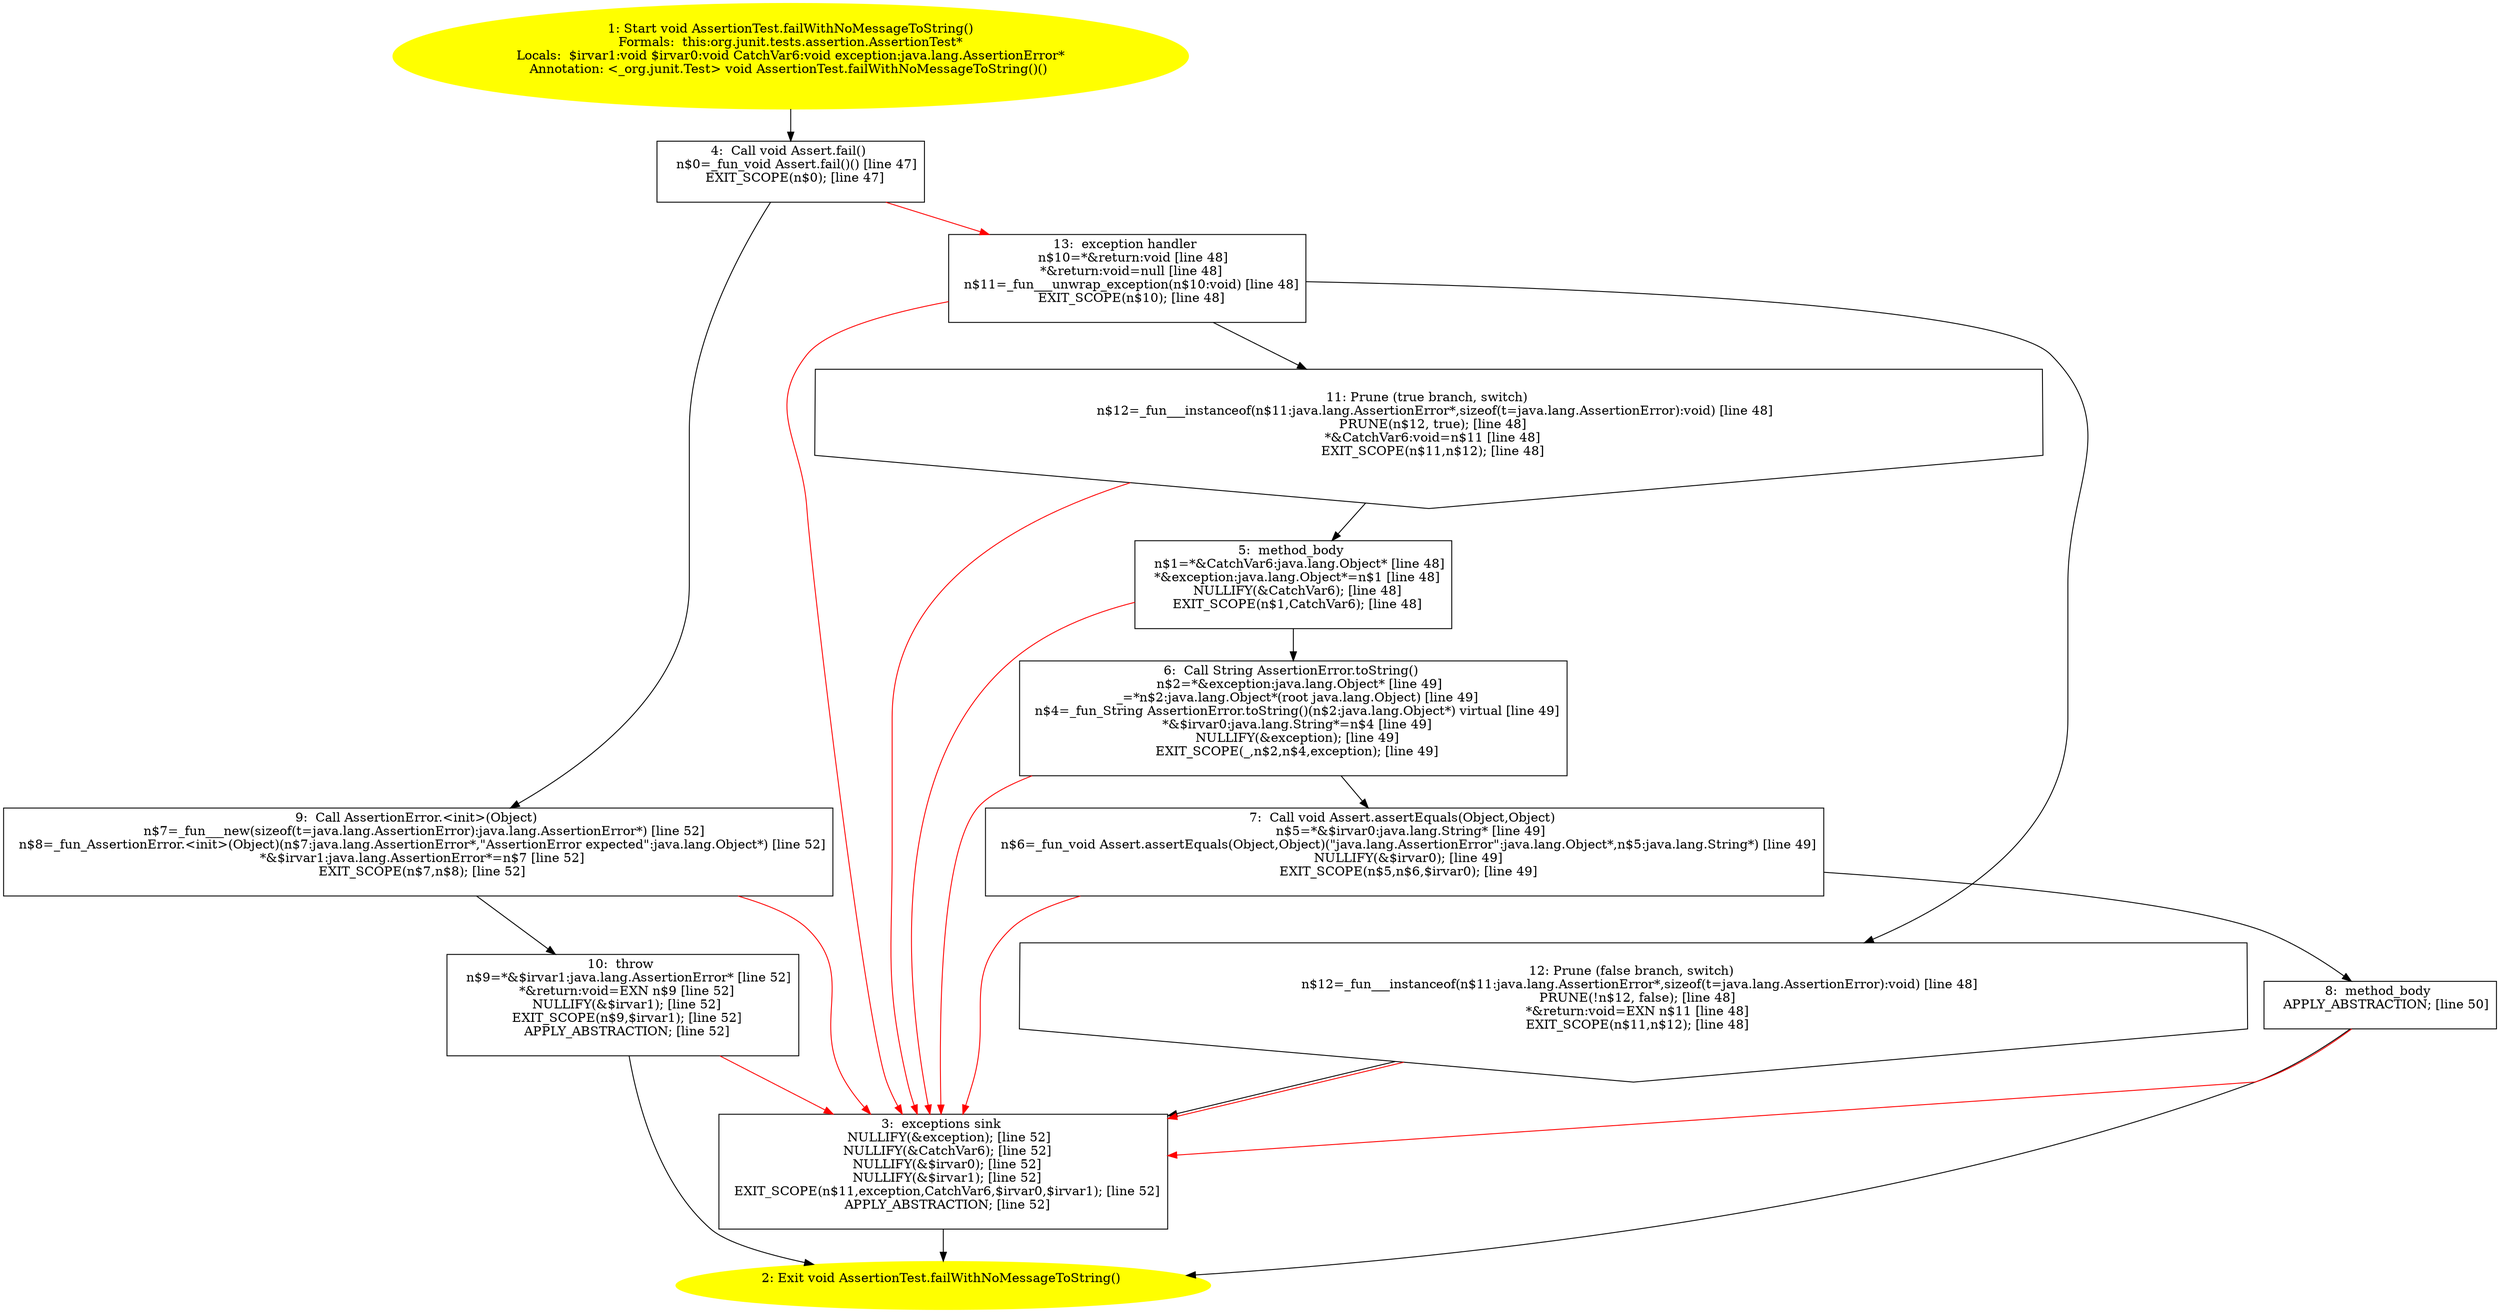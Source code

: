 /* @generated */
digraph cfg {
"org.junit.tests.assertion.AssertionTest.failWithNoMessageToString():void.203ed005228a3033329fece9e410efab_1" [label="1: Start void AssertionTest.failWithNoMessageToString()\nFormals:  this:org.junit.tests.assertion.AssertionTest*\nLocals:  $irvar1:void $irvar0:void CatchVar6:void exception:java.lang.AssertionError*\nAnnotation: <_org.junit.Test> void AssertionTest.failWithNoMessageToString()() \n  " color=yellow style=filled]
	

	 "org.junit.tests.assertion.AssertionTest.failWithNoMessageToString():void.203ed005228a3033329fece9e410efab_1" -> "org.junit.tests.assertion.AssertionTest.failWithNoMessageToString():void.203ed005228a3033329fece9e410efab_4" ;
"org.junit.tests.assertion.AssertionTest.failWithNoMessageToString():void.203ed005228a3033329fece9e410efab_2" [label="2: Exit void AssertionTest.failWithNoMessageToString() \n  " color=yellow style=filled]
	

"org.junit.tests.assertion.AssertionTest.failWithNoMessageToString():void.203ed005228a3033329fece9e410efab_3" [label="3:  exceptions sink \n   NULLIFY(&exception); [line 52]\n  NULLIFY(&CatchVar6); [line 52]\n  NULLIFY(&$irvar0); [line 52]\n  NULLIFY(&$irvar1); [line 52]\n  EXIT_SCOPE(n$11,exception,CatchVar6,$irvar0,$irvar1); [line 52]\n  APPLY_ABSTRACTION; [line 52]\n " shape="box"]
	

	 "org.junit.tests.assertion.AssertionTest.failWithNoMessageToString():void.203ed005228a3033329fece9e410efab_3" -> "org.junit.tests.assertion.AssertionTest.failWithNoMessageToString():void.203ed005228a3033329fece9e410efab_2" ;
"org.junit.tests.assertion.AssertionTest.failWithNoMessageToString():void.203ed005228a3033329fece9e410efab_4" [label="4:  Call void Assert.fail() \n   n$0=_fun_void Assert.fail()() [line 47]\n  EXIT_SCOPE(n$0); [line 47]\n " shape="box"]
	

	 "org.junit.tests.assertion.AssertionTest.failWithNoMessageToString():void.203ed005228a3033329fece9e410efab_4" -> "org.junit.tests.assertion.AssertionTest.failWithNoMessageToString():void.203ed005228a3033329fece9e410efab_9" ;
	 "org.junit.tests.assertion.AssertionTest.failWithNoMessageToString():void.203ed005228a3033329fece9e410efab_4" -> "org.junit.tests.assertion.AssertionTest.failWithNoMessageToString():void.203ed005228a3033329fece9e410efab_13" [color="red" ];
"org.junit.tests.assertion.AssertionTest.failWithNoMessageToString():void.203ed005228a3033329fece9e410efab_5" [label="5:  method_body \n   n$1=*&CatchVar6:java.lang.Object* [line 48]\n  *&exception:java.lang.Object*=n$1 [line 48]\n  NULLIFY(&CatchVar6); [line 48]\n  EXIT_SCOPE(n$1,CatchVar6); [line 48]\n " shape="box"]
	

	 "org.junit.tests.assertion.AssertionTest.failWithNoMessageToString():void.203ed005228a3033329fece9e410efab_5" -> "org.junit.tests.assertion.AssertionTest.failWithNoMessageToString():void.203ed005228a3033329fece9e410efab_6" ;
	 "org.junit.tests.assertion.AssertionTest.failWithNoMessageToString():void.203ed005228a3033329fece9e410efab_5" -> "org.junit.tests.assertion.AssertionTest.failWithNoMessageToString():void.203ed005228a3033329fece9e410efab_3" [color="red" ];
"org.junit.tests.assertion.AssertionTest.failWithNoMessageToString():void.203ed005228a3033329fece9e410efab_6" [label="6:  Call String AssertionError.toString() \n   n$2=*&exception:java.lang.Object* [line 49]\n  _=*n$2:java.lang.Object*(root java.lang.Object) [line 49]\n  n$4=_fun_String AssertionError.toString()(n$2:java.lang.Object*) virtual [line 49]\n  *&$irvar0:java.lang.String*=n$4 [line 49]\n  NULLIFY(&exception); [line 49]\n  EXIT_SCOPE(_,n$2,n$4,exception); [line 49]\n " shape="box"]
	

	 "org.junit.tests.assertion.AssertionTest.failWithNoMessageToString():void.203ed005228a3033329fece9e410efab_6" -> "org.junit.tests.assertion.AssertionTest.failWithNoMessageToString():void.203ed005228a3033329fece9e410efab_7" ;
	 "org.junit.tests.assertion.AssertionTest.failWithNoMessageToString():void.203ed005228a3033329fece9e410efab_6" -> "org.junit.tests.assertion.AssertionTest.failWithNoMessageToString():void.203ed005228a3033329fece9e410efab_3" [color="red" ];
"org.junit.tests.assertion.AssertionTest.failWithNoMessageToString():void.203ed005228a3033329fece9e410efab_7" [label="7:  Call void Assert.assertEquals(Object,Object) \n   n$5=*&$irvar0:java.lang.String* [line 49]\n  n$6=_fun_void Assert.assertEquals(Object,Object)(\"java.lang.AssertionError\":java.lang.Object*,n$5:java.lang.String*) [line 49]\n  NULLIFY(&$irvar0); [line 49]\n  EXIT_SCOPE(n$5,n$6,$irvar0); [line 49]\n " shape="box"]
	

	 "org.junit.tests.assertion.AssertionTest.failWithNoMessageToString():void.203ed005228a3033329fece9e410efab_7" -> "org.junit.tests.assertion.AssertionTest.failWithNoMessageToString():void.203ed005228a3033329fece9e410efab_8" ;
	 "org.junit.tests.assertion.AssertionTest.failWithNoMessageToString():void.203ed005228a3033329fece9e410efab_7" -> "org.junit.tests.assertion.AssertionTest.failWithNoMessageToString():void.203ed005228a3033329fece9e410efab_3" [color="red" ];
"org.junit.tests.assertion.AssertionTest.failWithNoMessageToString():void.203ed005228a3033329fece9e410efab_8" [label="8:  method_body \n   APPLY_ABSTRACTION; [line 50]\n " shape="box"]
	

	 "org.junit.tests.assertion.AssertionTest.failWithNoMessageToString():void.203ed005228a3033329fece9e410efab_8" -> "org.junit.tests.assertion.AssertionTest.failWithNoMessageToString():void.203ed005228a3033329fece9e410efab_2" ;
	 "org.junit.tests.assertion.AssertionTest.failWithNoMessageToString():void.203ed005228a3033329fece9e410efab_8" -> "org.junit.tests.assertion.AssertionTest.failWithNoMessageToString():void.203ed005228a3033329fece9e410efab_3" [color="red" ];
"org.junit.tests.assertion.AssertionTest.failWithNoMessageToString():void.203ed005228a3033329fece9e410efab_9" [label="9:  Call AssertionError.<init>(Object) \n   n$7=_fun___new(sizeof(t=java.lang.AssertionError):java.lang.AssertionError*) [line 52]\n  n$8=_fun_AssertionError.<init>(Object)(n$7:java.lang.AssertionError*,\"AssertionError expected\":java.lang.Object*) [line 52]\n  *&$irvar1:java.lang.AssertionError*=n$7 [line 52]\n  EXIT_SCOPE(n$7,n$8); [line 52]\n " shape="box"]
	

	 "org.junit.tests.assertion.AssertionTest.failWithNoMessageToString():void.203ed005228a3033329fece9e410efab_9" -> "org.junit.tests.assertion.AssertionTest.failWithNoMessageToString():void.203ed005228a3033329fece9e410efab_10" ;
	 "org.junit.tests.assertion.AssertionTest.failWithNoMessageToString():void.203ed005228a3033329fece9e410efab_9" -> "org.junit.tests.assertion.AssertionTest.failWithNoMessageToString():void.203ed005228a3033329fece9e410efab_3" [color="red" ];
"org.junit.tests.assertion.AssertionTest.failWithNoMessageToString():void.203ed005228a3033329fece9e410efab_10" [label="10:  throw \n   n$9=*&$irvar1:java.lang.AssertionError* [line 52]\n  *&return:void=EXN n$9 [line 52]\n  NULLIFY(&$irvar1); [line 52]\n  EXIT_SCOPE(n$9,$irvar1); [line 52]\n  APPLY_ABSTRACTION; [line 52]\n " shape="box"]
	

	 "org.junit.tests.assertion.AssertionTest.failWithNoMessageToString():void.203ed005228a3033329fece9e410efab_10" -> "org.junit.tests.assertion.AssertionTest.failWithNoMessageToString():void.203ed005228a3033329fece9e410efab_2" ;
	 "org.junit.tests.assertion.AssertionTest.failWithNoMessageToString():void.203ed005228a3033329fece9e410efab_10" -> "org.junit.tests.assertion.AssertionTest.failWithNoMessageToString():void.203ed005228a3033329fece9e410efab_3" [color="red" ];
"org.junit.tests.assertion.AssertionTest.failWithNoMessageToString():void.203ed005228a3033329fece9e410efab_11" [label="11: Prune (true branch, switch) \n   n$12=_fun___instanceof(n$11:java.lang.AssertionError*,sizeof(t=java.lang.AssertionError):void) [line 48]\n  PRUNE(n$12, true); [line 48]\n  *&CatchVar6:void=n$11 [line 48]\n  EXIT_SCOPE(n$11,n$12); [line 48]\n " shape="invhouse"]
	

	 "org.junit.tests.assertion.AssertionTest.failWithNoMessageToString():void.203ed005228a3033329fece9e410efab_11" -> "org.junit.tests.assertion.AssertionTest.failWithNoMessageToString():void.203ed005228a3033329fece9e410efab_5" ;
	 "org.junit.tests.assertion.AssertionTest.failWithNoMessageToString():void.203ed005228a3033329fece9e410efab_11" -> "org.junit.tests.assertion.AssertionTest.failWithNoMessageToString():void.203ed005228a3033329fece9e410efab_3" [color="red" ];
"org.junit.tests.assertion.AssertionTest.failWithNoMessageToString():void.203ed005228a3033329fece9e410efab_12" [label="12: Prune (false branch, switch) \n   n$12=_fun___instanceof(n$11:java.lang.AssertionError*,sizeof(t=java.lang.AssertionError):void) [line 48]\n  PRUNE(!n$12, false); [line 48]\n  *&return:void=EXN n$11 [line 48]\n  EXIT_SCOPE(n$11,n$12); [line 48]\n " shape="invhouse"]
	

	 "org.junit.tests.assertion.AssertionTest.failWithNoMessageToString():void.203ed005228a3033329fece9e410efab_12" -> "org.junit.tests.assertion.AssertionTest.failWithNoMessageToString():void.203ed005228a3033329fece9e410efab_3" ;
	 "org.junit.tests.assertion.AssertionTest.failWithNoMessageToString():void.203ed005228a3033329fece9e410efab_12" -> "org.junit.tests.assertion.AssertionTest.failWithNoMessageToString():void.203ed005228a3033329fece9e410efab_3" [color="red" ];
"org.junit.tests.assertion.AssertionTest.failWithNoMessageToString():void.203ed005228a3033329fece9e410efab_13" [label="13:  exception handler \n   n$10=*&return:void [line 48]\n  *&return:void=null [line 48]\n  n$11=_fun___unwrap_exception(n$10:void) [line 48]\n  EXIT_SCOPE(n$10); [line 48]\n " shape="box"]
	

	 "org.junit.tests.assertion.AssertionTest.failWithNoMessageToString():void.203ed005228a3033329fece9e410efab_13" -> "org.junit.tests.assertion.AssertionTest.failWithNoMessageToString():void.203ed005228a3033329fece9e410efab_11" ;
	 "org.junit.tests.assertion.AssertionTest.failWithNoMessageToString():void.203ed005228a3033329fece9e410efab_13" -> "org.junit.tests.assertion.AssertionTest.failWithNoMessageToString():void.203ed005228a3033329fece9e410efab_12" ;
	 "org.junit.tests.assertion.AssertionTest.failWithNoMessageToString():void.203ed005228a3033329fece9e410efab_13" -> "org.junit.tests.assertion.AssertionTest.failWithNoMessageToString():void.203ed005228a3033329fece9e410efab_3" [color="red" ];
}
